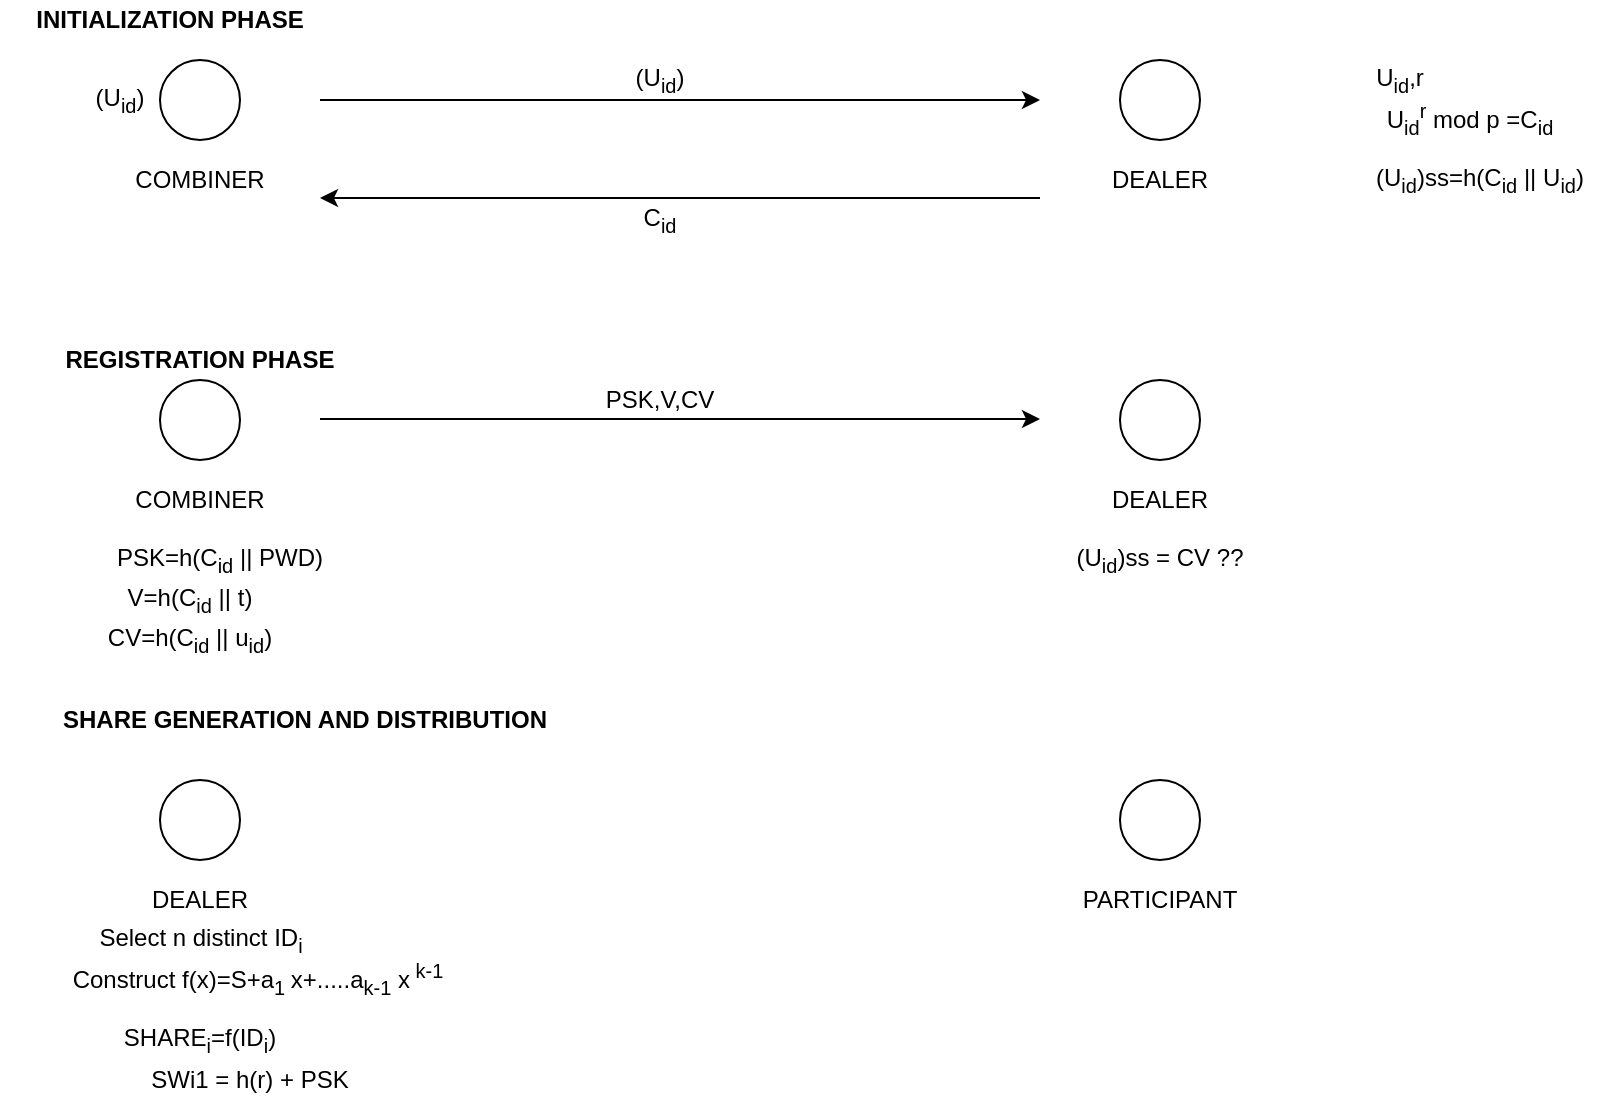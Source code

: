 <mxfile version="13.4.4" type="github"><diagram id="Hixx5XwpHJKXijTbB9ey" name="Page-1"><mxGraphModel dx="1422" dy="782" grid="1" gridSize="10" guides="1" tooltips="1" connect="1" arrows="1" fold="1" page="1" pageScale="1" pageWidth="850" pageHeight="1100" math="0" shadow="0"><root><mxCell id="0"/><mxCell id="1" parent="0"/><mxCell id="hMmUW8xw9xbfJPxZR7Kb-2" value="&lt;b&gt;INITIALIZATION PHASE&lt;/b&gt;" style="text;html=1;strokeColor=none;fillColor=none;align=center;verticalAlign=middle;whiteSpace=wrap;rounded=0;" vertex="1" parent="1"><mxGeometry y="10" width="170" height="20" as="geometry"/></mxCell><mxCell id="hMmUW8xw9xbfJPxZR7Kb-11" value="" style="ellipse;whiteSpace=wrap;html=1;aspect=fixed;" vertex="1" parent="1"><mxGeometry x="560" y="200" width="40" height="40" as="geometry"/></mxCell><mxCell id="hMmUW8xw9xbfJPxZR7Kb-12" value="COMBINER" style="text;html=1;strokeColor=none;fillColor=none;align=center;verticalAlign=middle;whiteSpace=wrap;rounded=0;" vertex="1" parent="1"><mxGeometry x="80" y="90" width="40" height="20" as="geometry"/></mxCell><mxCell id="hMmUW8xw9xbfJPxZR7Kb-14" value="" style="endArrow=classic;html=1;" edge="1" parent="1"><mxGeometry width="50" height="50" relative="1" as="geometry"><mxPoint x="160" y="60" as="sourcePoint"/><mxPoint x="520" y="60" as="targetPoint"/></mxGeometry></mxCell><mxCell id="hMmUW8xw9xbfJPxZR7Kb-15" value="" style="ellipse;whiteSpace=wrap;html=1;aspect=fixed;" vertex="1" parent="1"><mxGeometry x="560" y="40" width="40" height="40" as="geometry"/></mxCell><mxCell id="hMmUW8xw9xbfJPxZR7Kb-16" value="DEALER" style="text;html=1;strokeColor=none;fillColor=none;align=center;verticalAlign=middle;whiteSpace=wrap;rounded=0;" vertex="1" parent="1"><mxGeometry x="560" y="90" width="40" height="20" as="geometry"/></mxCell><mxCell id="hMmUW8xw9xbfJPxZR7Kb-17" value="(U&lt;sub&gt;id&lt;/sub&gt;)" style="text;html=1;strokeColor=none;fillColor=none;align=center;verticalAlign=middle;whiteSpace=wrap;rounded=0;" vertex="1" parent="1"><mxGeometry x="40" y="50" width="40" height="20" as="geometry"/></mxCell><mxCell id="hMmUW8xw9xbfJPxZR7Kb-19" value="U&lt;sub&gt;id&lt;/sub&gt;,r" style="text;html=1;strokeColor=none;fillColor=none;align=center;verticalAlign=middle;whiteSpace=wrap;rounded=0;" vertex="1" parent="1"><mxGeometry x="680" y="40" width="40" height="20" as="geometry"/></mxCell><mxCell id="hMmUW8xw9xbfJPxZR7Kb-21" value="(U&lt;sub&gt;id&lt;/sub&gt;)" style="text;html=1;strokeColor=none;fillColor=none;align=center;verticalAlign=middle;whiteSpace=wrap;rounded=0;" vertex="1" parent="1"><mxGeometry x="310" y="40" width="40" height="20" as="geometry"/></mxCell><mxCell id="hMmUW8xw9xbfJPxZR7Kb-22" value="U&lt;sub&gt;id&lt;/sub&gt;&lt;sup&gt;r&lt;/sup&gt; mod p =C&lt;sub&gt;id&lt;/sub&gt;" style="text;html=1;strokeColor=none;fillColor=none;align=center;verticalAlign=middle;whiteSpace=wrap;rounded=0;" vertex="1" parent="1"><mxGeometry x="660" y="60" width="150" height="20" as="geometry"/></mxCell><mxCell id="hMmUW8xw9xbfJPxZR7Kb-24" value="(U&lt;sub&gt;id&lt;/sub&gt;)ss=h(C&lt;sub&gt;id&lt;/sub&gt; || U&lt;sub&gt;id&lt;/sub&gt;)" style="text;html=1;strokeColor=none;fillColor=none;align=center;verticalAlign=middle;whiteSpace=wrap;rounded=0;" vertex="1" parent="1"><mxGeometry x="680" y="90" width="120" height="20" as="geometry"/></mxCell><mxCell id="hMmUW8xw9xbfJPxZR7Kb-26" value="" style="endArrow=classic;html=1;" edge="1" parent="1"><mxGeometry width="50" height="50" relative="1" as="geometry"><mxPoint x="520" y="109" as="sourcePoint"/><mxPoint x="160" y="109" as="targetPoint"/></mxGeometry></mxCell><mxCell id="hMmUW8xw9xbfJPxZR7Kb-27" value="C&lt;sub&gt;id&lt;/sub&gt;" style="text;html=1;strokeColor=none;fillColor=none;align=center;verticalAlign=middle;whiteSpace=wrap;rounded=0;" vertex="1" parent="1"><mxGeometry x="285" y="110" width="90" height="20" as="geometry"/></mxCell><mxCell id="hMmUW8xw9xbfJPxZR7Kb-28" value="&lt;b&gt;REGISTRATION PHASE&lt;/b&gt;" style="text;html=1;strokeColor=none;fillColor=none;align=center;verticalAlign=middle;whiteSpace=wrap;rounded=0;" vertex="1" parent="1"><mxGeometry x="15" y="180" width="170" height="20" as="geometry"/></mxCell><mxCell id="hMmUW8xw9xbfJPxZR7Kb-32" value="" style="ellipse;whiteSpace=wrap;html=1;aspect=fixed;" vertex="1" parent="1"><mxGeometry x="80" y="200" width="40" height="40" as="geometry"/></mxCell><mxCell id="hMmUW8xw9xbfJPxZR7Kb-33" value="" style="endArrow=classic;html=1;" edge="1" parent="1"><mxGeometry width="50" height="50" relative="1" as="geometry"><mxPoint x="160" y="219.5" as="sourcePoint"/><mxPoint x="520" y="219.5" as="targetPoint"/></mxGeometry></mxCell><mxCell id="hMmUW8xw9xbfJPxZR7Kb-34" value="COMBINER" style="text;html=1;strokeColor=none;fillColor=none;align=center;verticalAlign=middle;whiteSpace=wrap;rounded=0;" vertex="1" parent="1"><mxGeometry x="80" y="250" width="40" height="20" as="geometry"/></mxCell><mxCell id="hMmUW8xw9xbfJPxZR7Kb-35" value="DEALER" style="text;html=1;strokeColor=none;fillColor=none;align=center;verticalAlign=middle;whiteSpace=wrap;rounded=0;" vertex="1" parent="1"><mxGeometry x="560" y="250" width="40" height="20" as="geometry"/></mxCell><mxCell id="hMmUW8xw9xbfJPxZR7Kb-36" value="PSK,V,CV" style="text;html=1;strokeColor=none;fillColor=none;align=center;verticalAlign=middle;whiteSpace=wrap;rounded=0;" vertex="1" parent="1"><mxGeometry x="310" y="200" width="40" height="20" as="geometry"/></mxCell><mxCell id="hMmUW8xw9xbfJPxZR7Kb-37" value="PSK=h(C&lt;sub&gt;id&lt;/sub&gt; || PWD)" style="text;html=1;strokeColor=none;fillColor=none;align=center;verticalAlign=middle;whiteSpace=wrap;rounded=0;" vertex="1" parent="1"><mxGeometry x="40" y="280" width="140" height="20" as="geometry"/></mxCell><mxCell id="hMmUW8xw9xbfJPxZR7Kb-38" value="V=h(C&lt;sub&gt;id&lt;/sub&gt; || t)" style="text;html=1;strokeColor=none;fillColor=none;align=center;verticalAlign=middle;whiteSpace=wrap;rounded=0;" vertex="1" parent="1"><mxGeometry x="40" y="300" width="110" height="20" as="geometry"/></mxCell><mxCell id="hMmUW8xw9xbfJPxZR7Kb-39" value="" style="ellipse;whiteSpace=wrap;html=1;aspect=fixed;" vertex="1" parent="1"><mxGeometry x="80" y="40" width="40" height="40" as="geometry"/></mxCell><mxCell id="hMmUW8xw9xbfJPxZR7Kb-41" value="CV=h(C&lt;sub&gt;id&lt;/sub&gt; || u&lt;sub&gt;id&lt;/sub&gt;)" style="text;html=1;strokeColor=none;fillColor=none;align=center;verticalAlign=middle;whiteSpace=wrap;rounded=0;" vertex="1" parent="1"><mxGeometry x="40" y="320" width="110" height="20" as="geometry"/></mxCell><mxCell id="hMmUW8xw9xbfJPxZR7Kb-43" value="(U&lt;sub&gt;id&lt;/sub&gt;)ss = CV ??" style="text;html=1;strokeColor=none;fillColor=none;align=center;verticalAlign=middle;whiteSpace=wrap;rounded=0;" vertex="1" parent="1"><mxGeometry x="525" y="280" width="110" height="20" as="geometry"/></mxCell><mxCell id="hMmUW8xw9xbfJPxZR7Kb-44" value="&lt;b&gt;SHARE GENERATION AND DISTRIBUTION&lt;br&gt;&lt;/b&gt;" style="text;html=1;strokeColor=none;fillColor=none;align=center;verticalAlign=middle;whiteSpace=wrap;rounded=0;" vertex="1" parent="1"><mxGeometry x="15" y="360" width="275" height="20" as="geometry"/></mxCell><mxCell id="hMmUW8xw9xbfJPxZR7Kb-45" value="" style="ellipse;whiteSpace=wrap;html=1;aspect=fixed;" vertex="1" parent="1"><mxGeometry x="560" y="400" width="40" height="40" as="geometry"/></mxCell><mxCell id="hMmUW8xw9xbfJPxZR7Kb-46" value="" style="ellipse;whiteSpace=wrap;html=1;aspect=fixed;" vertex="1" parent="1"><mxGeometry x="80" y="400" width="40" height="40" as="geometry"/></mxCell><mxCell id="hMmUW8xw9xbfJPxZR7Kb-47" value="DEALER" style="text;html=1;strokeColor=none;fillColor=none;align=center;verticalAlign=middle;whiteSpace=wrap;rounded=0;" vertex="1" parent="1"><mxGeometry x="80" y="450" width="40" height="20" as="geometry"/></mxCell><mxCell id="hMmUW8xw9xbfJPxZR7Kb-48" value="PARTICIPANT" style="text;html=1;strokeColor=none;fillColor=none;align=center;verticalAlign=middle;whiteSpace=wrap;rounded=0;" vertex="1" parent="1"><mxGeometry x="560" y="450" width="40" height="20" as="geometry"/></mxCell><mxCell id="hMmUW8xw9xbfJPxZR7Kb-51" value="Select n distinct ID&lt;sub&gt;i&lt;/sub&gt;" style="text;html=1;strokeColor=none;fillColor=none;align=center;verticalAlign=middle;whiteSpace=wrap;rounded=0;" vertex="1" parent="1"><mxGeometry x="42.5" y="470" width="115" height="20" as="geometry"/></mxCell><mxCell id="hMmUW8xw9xbfJPxZR7Kb-52" value="Construct f(x)=S+a&lt;sub&gt;1 &lt;/sub&gt;x+.....a&lt;sub&gt;k-1&lt;/sub&gt; x&lt;sup&gt; k-1&lt;/sup&gt;" style="text;html=1;strokeColor=none;fillColor=none;align=center;verticalAlign=middle;whiteSpace=wrap;rounded=0;" vertex="1" parent="1"><mxGeometry y="490" width="257.5" height="20" as="geometry"/></mxCell><mxCell id="hMmUW8xw9xbfJPxZR7Kb-53" value="SHARE&lt;sub&gt;i&lt;/sub&gt;=f(ID&lt;sub&gt;i&lt;/sub&gt;)" style="text;html=1;strokeColor=none;fillColor=none;align=center;verticalAlign=middle;whiteSpace=wrap;rounded=0;" vertex="1" parent="1"><mxGeometry x="80" y="520" width="40" height="20" as="geometry"/></mxCell><mxCell id="hMmUW8xw9xbfJPxZR7Kb-55" value="SWi1 = h(r) + PSK " style="text;html=1;strokeColor=none;fillColor=none;align=center;verticalAlign=middle;whiteSpace=wrap;rounded=0;" vertex="1" parent="1"><mxGeometry x="40" y="540" width="170" height="20" as="geometry"/></mxCell></root></mxGraphModel></diagram></mxfile>